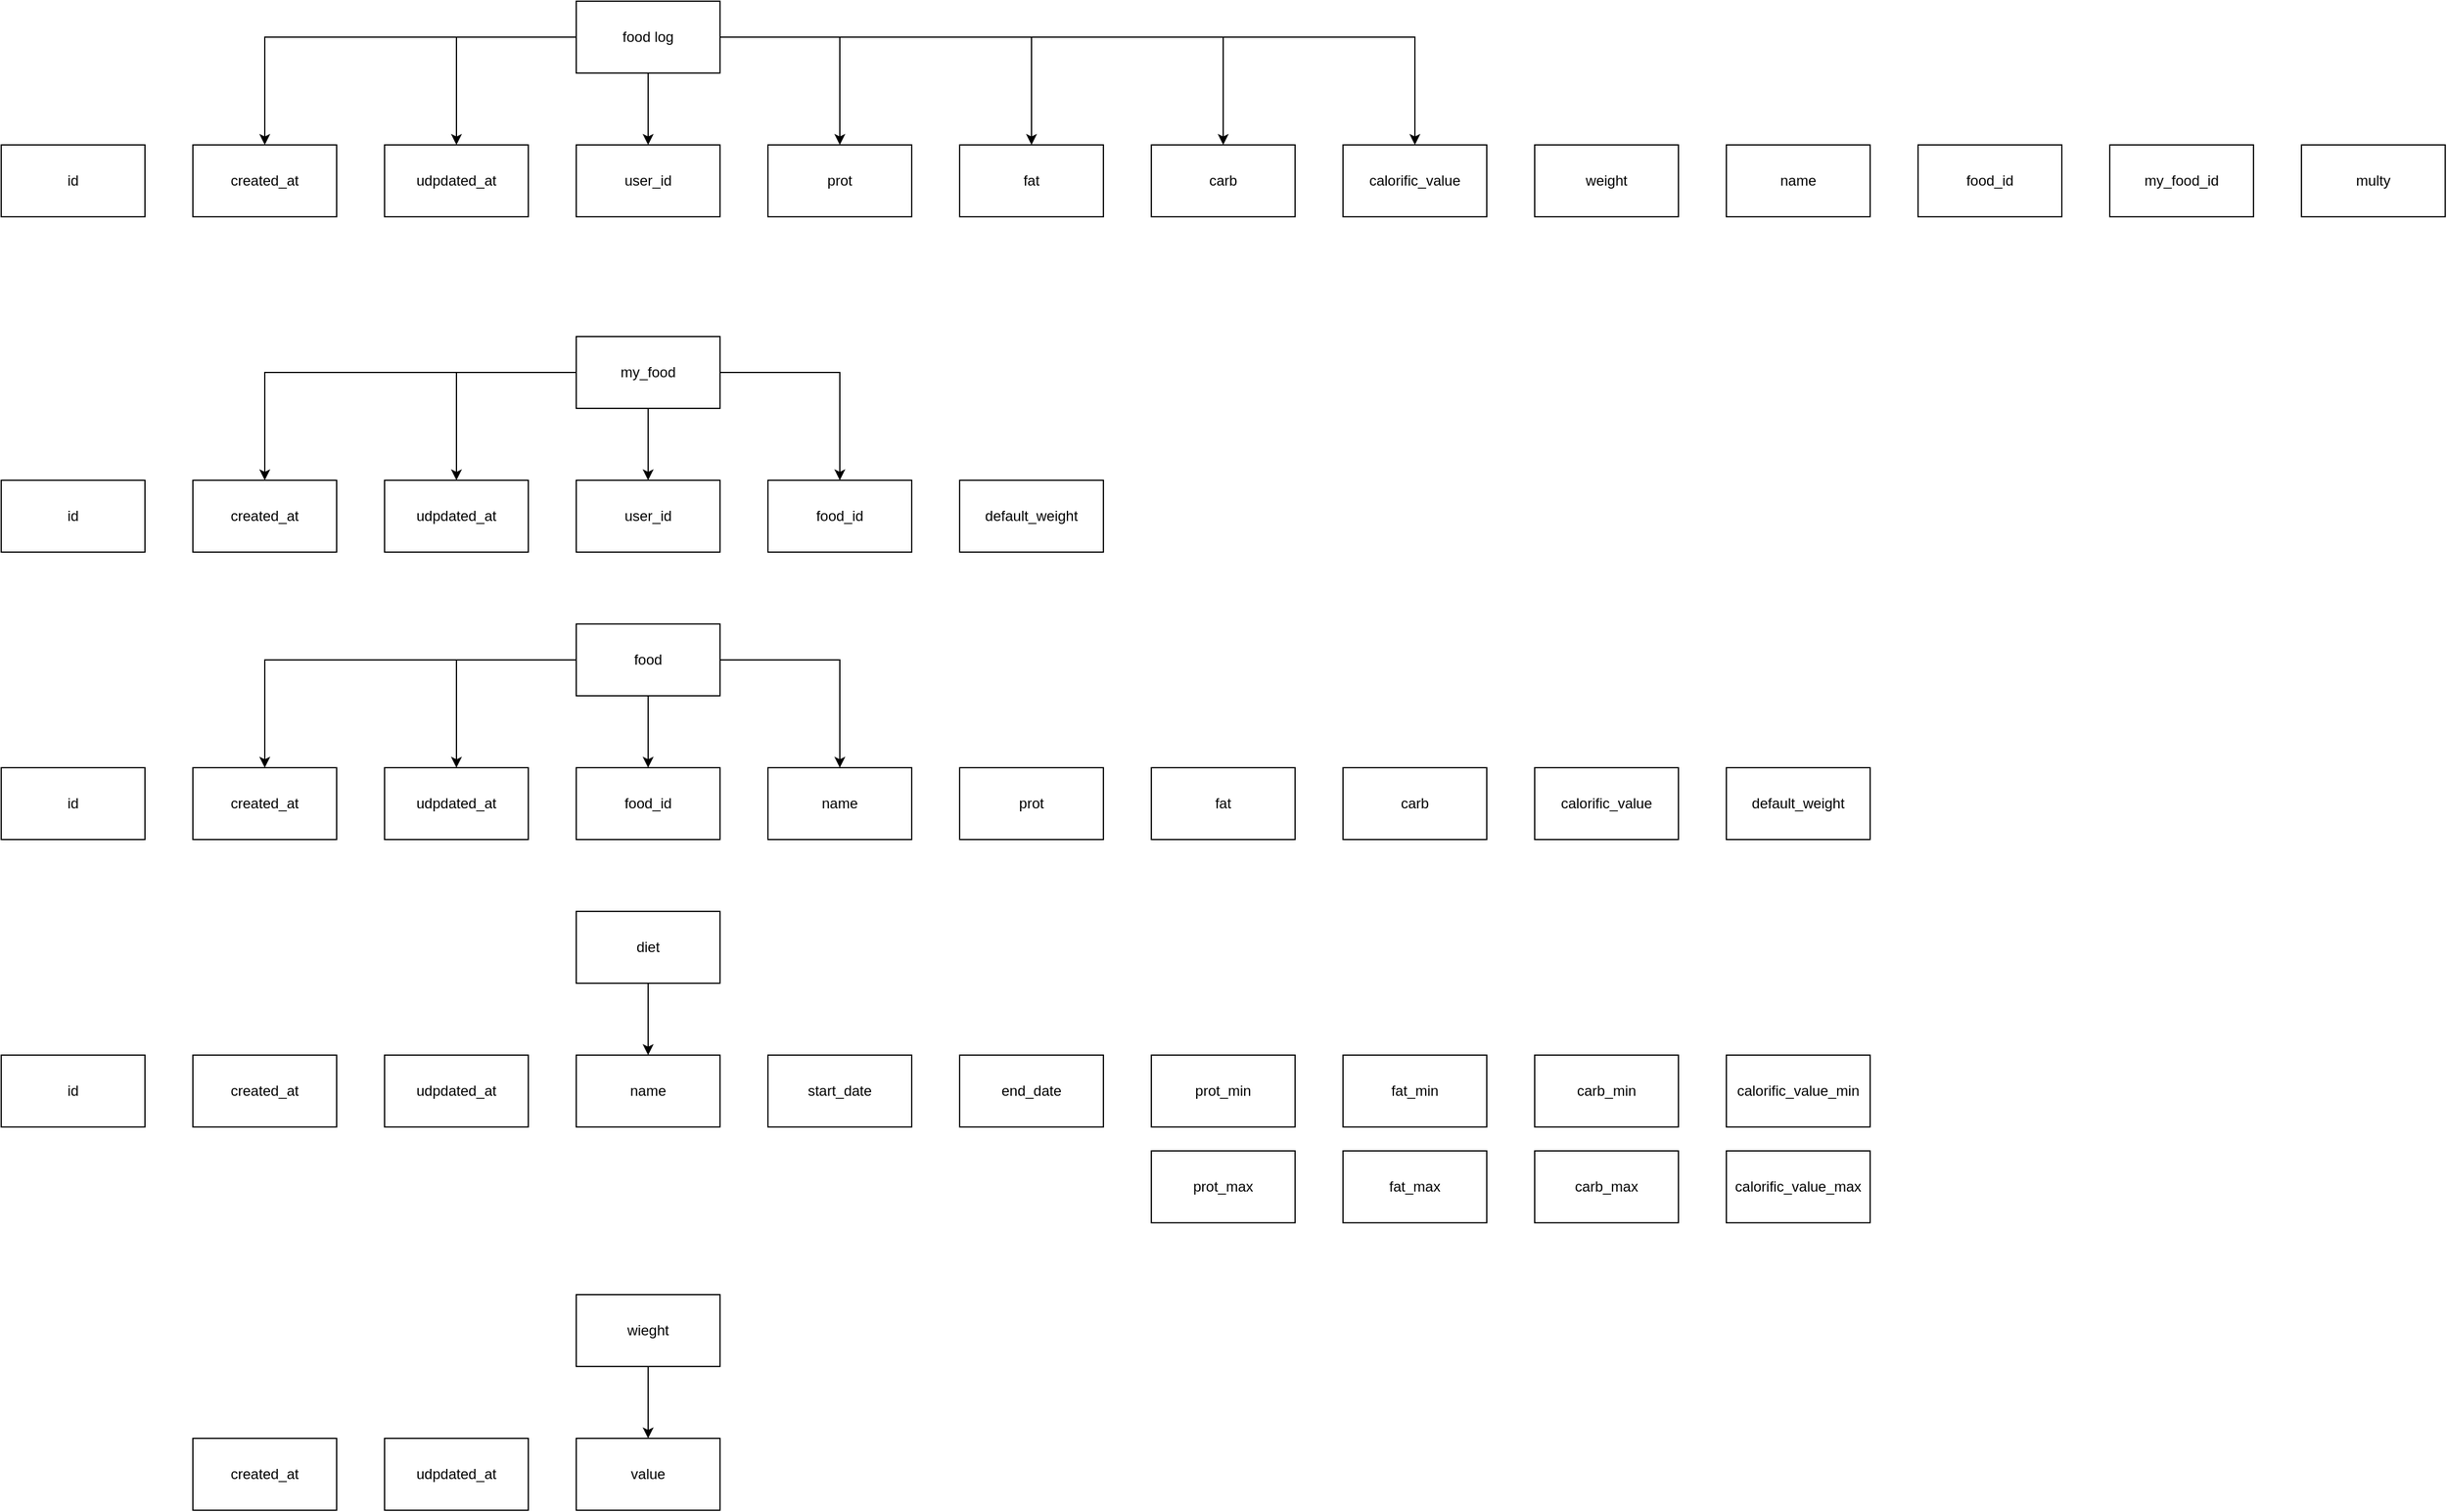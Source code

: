 <mxfile version="26.2.12">
  <diagram name="Страница — 1" id="DNodME65V2v7rrz9sSxk">
    <mxGraphModel dx="2788" dy="931" grid="1" gridSize="10" guides="1" tooltips="1" connect="1" arrows="1" fold="1" page="1" pageScale="1" pageWidth="827" pageHeight="1169" math="0" shadow="0">
      <root>
        <mxCell id="0" />
        <mxCell id="1" parent="0" />
        <mxCell id="kIqishwmATh65YuPElsZ-3" value="" style="edgeStyle=orthogonalEdgeStyle;rounded=0;orthogonalLoop=1;jettySize=auto;html=1;" edge="1" parent="1" source="kIqishwmATh65YuPElsZ-1" target="kIqishwmATh65YuPElsZ-2">
          <mxGeometry relative="1" as="geometry" />
        </mxCell>
        <mxCell id="kIqishwmATh65YuPElsZ-5" value="" style="edgeStyle=orthogonalEdgeStyle;rounded=0;orthogonalLoop=1;jettySize=auto;html=1;" edge="1" parent="1" source="kIqishwmATh65YuPElsZ-1" target="kIqishwmATh65YuPElsZ-4">
          <mxGeometry relative="1" as="geometry" />
        </mxCell>
        <mxCell id="kIqishwmATh65YuPElsZ-7" value="" style="edgeStyle=orthogonalEdgeStyle;rounded=0;orthogonalLoop=1;jettySize=auto;html=1;" edge="1" parent="1" source="kIqishwmATh65YuPElsZ-1" target="kIqishwmATh65YuPElsZ-6">
          <mxGeometry relative="1" as="geometry" />
        </mxCell>
        <mxCell id="kIqishwmATh65YuPElsZ-1" value="food log" style="rounded=0;whiteSpace=wrap;html=1;" vertex="1" parent="1">
          <mxGeometry x="200" y="120" width="120" height="60" as="geometry" />
        </mxCell>
        <mxCell id="kIqishwmATh65YuPElsZ-2" value="created_at" style="rounded=0;whiteSpace=wrap;html=1;" vertex="1" parent="1">
          <mxGeometry x="-120" y="240" width="120" height="60" as="geometry" />
        </mxCell>
        <mxCell id="kIqishwmATh65YuPElsZ-4" value="udpdated_at" style="rounded=0;whiteSpace=wrap;html=1;" vertex="1" parent="1">
          <mxGeometry x="40" y="240" width="120" height="60" as="geometry" />
        </mxCell>
        <mxCell id="kIqishwmATh65YuPElsZ-6" value="user_id" style="rounded=0;whiteSpace=wrap;html=1;" vertex="1" parent="1">
          <mxGeometry x="200" y="240" width="120" height="60" as="geometry" />
        </mxCell>
        <mxCell id="kIqishwmATh65YuPElsZ-8" value="prot" style="rounded=0;whiteSpace=wrap;html=1;" vertex="1" parent="1">
          <mxGeometry x="360" y="240" width="120" height="60" as="geometry" />
        </mxCell>
        <mxCell id="kIqishwmATh65YuPElsZ-9" value="fat" style="rounded=0;whiteSpace=wrap;html=1;" vertex="1" parent="1">
          <mxGeometry x="520" y="240" width="120" height="60" as="geometry" />
        </mxCell>
        <mxCell id="kIqishwmATh65YuPElsZ-10" value="carb" style="rounded=0;whiteSpace=wrap;html=1;" vertex="1" parent="1">
          <mxGeometry x="680" y="240" width="120" height="60" as="geometry" />
        </mxCell>
        <mxCell id="kIqishwmATh65YuPElsZ-11" value="" style="edgeStyle=orthogonalEdgeStyle;rounded=0;orthogonalLoop=1;jettySize=auto;html=1;exitX=1;exitY=0.5;exitDx=0;exitDy=0;entryX=0.5;entryY=0;entryDx=0;entryDy=0;" edge="1" parent="1" source="kIqishwmATh65YuPElsZ-1" target="kIqishwmATh65YuPElsZ-8">
          <mxGeometry relative="1" as="geometry">
            <mxPoint x="270" y="190" as="sourcePoint" />
            <mxPoint x="270" y="250" as="targetPoint" />
          </mxGeometry>
        </mxCell>
        <mxCell id="kIqishwmATh65YuPElsZ-12" value="" style="edgeStyle=orthogonalEdgeStyle;rounded=0;orthogonalLoop=1;jettySize=auto;html=1;exitX=1;exitY=0.5;exitDx=0;exitDy=0;" edge="1" parent="1" source="kIqishwmATh65YuPElsZ-1" target="kIqishwmATh65YuPElsZ-9">
          <mxGeometry relative="1" as="geometry">
            <mxPoint x="330" y="160" as="sourcePoint" />
            <mxPoint x="430" y="250" as="targetPoint" />
          </mxGeometry>
        </mxCell>
        <mxCell id="kIqishwmATh65YuPElsZ-13" value="" style="edgeStyle=orthogonalEdgeStyle;rounded=0;orthogonalLoop=1;jettySize=auto;html=1;exitX=1;exitY=0.5;exitDx=0;exitDy=0;entryX=0.5;entryY=0;entryDx=0;entryDy=0;" edge="1" parent="1" source="kIqishwmATh65YuPElsZ-1" target="kIqishwmATh65YuPElsZ-10">
          <mxGeometry relative="1" as="geometry">
            <mxPoint x="340" y="170" as="sourcePoint" />
            <mxPoint x="440" y="260" as="targetPoint" />
          </mxGeometry>
        </mxCell>
        <mxCell id="kIqishwmATh65YuPElsZ-14" value="calorific_value" style="rounded=0;whiteSpace=wrap;html=1;" vertex="1" parent="1">
          <mxGeometry x="840" y="240" width="120" height="60" as="geometry" />
        </mxCell>
        <mxCell id="kIqishwmATh65YuPElsZ-15" value="" style="edgeStyle=orthogonalEdgeStyle;rounded=0;orthogonalLoop=1;jettySize=auto;html=1;exitX=1;exitY=0.5;exitDx=0;exitDy=0;" edge="1" parent="1" source="kIqishwmATh65YuPElsZ-1" target="kIqishwmATh65YuPElsZ-14">
          <mxGeometry relative="1" as="geometry">
            <mxPoint x="330" y="160" as="sourcePoint" />
            <mxPoint x="750" y="250" as="targetPoint" />
          </mxGeometry>
        </mxCell>
        <mxCell id="kIqishwmATh65YuPElsZ-16" value="weight" style="rounded=0;whiteSpace=wrap;html=1;" vertex="1" parent="1">
          <mxGeometry x="1000" y="240" width="120" height="60" as="geometry" />
        </mxCell>
        <mxCell id="kIqishwmATh65YuPElsZ-17" value="name" style="rounded=0;whiteSpace=wrap;html=1;" vertex="1" parent="1">
          <mxGeometry x="1160" y="240" width="120" height="60" as="geometry" />
        </mxCell>
        <mxCell id="kIqishwmATh65YuPElsZ-18" value="food_id" style="rounded=0;whiteSpace=wrap;html=1;" vertex="1" parent="1">
          <mxGeometry x="1320" y="240" width="120" height="60" as="geometry" />
        </mxCell>
        <mxCell id="kIqishwmATh65YuPElsZ-21" value="" style="edgeStyle=orthogonalEdgeStyle;rounded=0;orthogonalLoop=1;jettySize=auto;html=1;entryX=0.5;entryY=0;entryDx=0;entryDy=0;" edge="1" parent="1" source="kIqishwmATh65YuPElsZ-19" target="kIqishwmATh65YuPElsZ-24">
          <mxGeometry relative="1" as="geometry">
            <mxPoint x="260" y="540" as="targetPoint" />
          </mxGeometry>
        </mxCell>
        <mxCell id="kIqishwmATh65YuPElsZ-34" value="" style="edgeStyle=orthogonalEdgeStyle;rounded=0;orthogonalLoop=1;jettySize=auto;html=1;" edge="1" parent="1" source="kIqishwmATh65YuPElsZ-19" target="kIqishwmATh65YuPElsZ-23">
          <mxGeometry relative="1" as="geometry" />
        </mxCell>
        <mxCell id="kIqishwmATh65YuPElsZ-36" value="" style="edgeStyle=orthogonalEdgeStyle;rounded=0;orthogonalLoop=1;jettySize=auto;html=1;" edge="1" parent="1" source="kIqishwmATh65YuPElsZ-19" target="kIqishwmATh65YuPElsZ-25">
          <mxGeometry relative="1" as="geometry" />
        </mxCell>
        <mxCell id="kIqishwmATh65YuPElsZ-19" value="my_food" style="rounded=0;whiteSpace=wrap;html=1;" vertex="1" parent="1">
          <mxGeometry x="200" y="400" width="120" height="60" as="geometry" />
        </mxCell>
        <mxCell id="kIqishwmATh65YuPElsZ-22" value="created_at" style="rounded=0;whiteSpace=wrap;html=1;" vertex="1" parent="1">
          <mxGeometry x="-120" y="520" width="120" height="60" as="geometry" />
        </mxCell>
        <mxCell id="kIqishwmATh65YuPElsZ-23" value="udpdated_at" style="rounded=0;whiteSpace=wrap;html=1;" vertex="1" parent="1">
          <mxGeometry x="40" y="520" width="120" height="60" as="geometry" />
        </mxCell>
        <mxCell id="kIqishwmATh65YuPElsZ-24" value="user_id" style="rounded=0;whiteSpace=wrap;html=1;" vertex="1" parent="1">
          <mxGeometry x="200" y="520" width="120" height="60" as="geometry" />
        </mxCell>
        <mxCell id="kIqishwmATh65YuPElsZ-25" value="food_id" style="rounded=0;whiteSpace=wrap;html=1;" vertex="1" parent="1">
          <mxGeometry x="360" y="520" width="120" height="60" as="geometry" />
        </mxCell>
        <mxCell id="kIqishwmATh65YuPElsZ-32" value="" style="edgeStyle=orthogonalEdgeStyle;rounded=0;orthogonalLoop=1;jettySize=auto;html=1;" edge="1" parent="1" source="kIqishwmATh65YuPElsZ-26" target="kIqishwmATh65YuPElsZ-30">
          <mxGeometry relative="1" as="geometry" />
        </mxCell>
        <mxCell id="kIqishwmATh65YuPElsZ-37" value="" style="edgeStyle=orthogonalEdgeStyle;rounded=0;orthogonalLoop=1;jettySize=auto;html=1;" edge="1" parent="1" source="kIqishwmATh65YuPElsZ-26" target="kIqishwmATh65YuPElsZ-28">
          <mxGeometry relative="1" as="geometry" />
        </mxCell>
        <mxCell id="kIqishwmATh65YuPElsZ-39" value="" style="edgeStyle=orthogonalEdgeStyle;rounded=0;orthogonalLoop=1;jettySize=auto;html=1;" edge="1" parent="1" source="kIqishwmATh65YuPElsZ-26" target="kIqishwmATh65YuPElsZ-31">
          <mxGeometry relative="1" as="geometry" />
        </mxCell>
        <mxCell id="kIqishwmATh65YuPElsZ-26" value="&lt;div&gt;&lt;span style=&quot;background-color: transparent; color: light-dark(rgb(0, 0, 0), rgb(255, 255, 255));&quot;&gt;food&lt;/span&gt;&lt;/div&gt;" style="rounded=0;whiteSpace=wrap;html=1;" vertex="1" parent="1">
          <mxGeometry x="200" y="640" width="120" height="60" as="geometry" />
        </mxCell>
        <mxCell id="kIqishwmATh65YuPElsZ-27" value="created_at" style="rounded=0;whiteSpace=wrap;html=1;" vertex="1" parent="1">
          <mxGeometry x="-120" y="760" width="120" height="60" as="geometry" />
        </mxCell>
        <mxCell id="kIqishwmATh65YuPElsZ-28" value="udpdated_at" style="rounded=0;whiteSpace=wrap;html=1;" vertex="1" parent="1">
          <mxGeometry x="40" y="760" width="120" height="60" as="geometry" />
        </mxCell>
        <mxCell id="kIqishwmATh65YuPElsZ-30" value="food_id" style="rounded=0;whiteSpace=wrap;html=1;" vertex="1" parent="1">
          <mxGeometry x="200" y="760" width="120" height="60" as="geometry" />
        </mxCell>
        <mxCell id="kIqishwmATh65YuPElsZ-31" value="name" style="rounded=0;whiteSpace=wrap;html=1;" vertex="1" parent="1">
          <mxGeometry x="360" y="760" width="120" height="60" as="geometry" />
        </mxCell>
        <mxCell id="kIqishwmATh65YuPElsZ-35" value="" style="edgeStyle=orthogonalEdgeStyle;rounded=0;orthogonalLoop=1;jettySize=auto;html=1;entryX=0.5;entryY=0;entryDx=0;entryDy=0;exitX=0;exitY=0.5;exitDx=0;exitDy=0;" edge="1" parent="1" source="kIqishwmATh65YuPElsZ-19" target="kIqishwmATh65YuPElsZ-22">
          <mxGeometry relative="1" as="geometry">
            <mxPoint x="210" y="440" as="sourcePoint" />
            <mxPoint x="110" y="530" as="targetPoint" />
          </mxGeometry>
        </mxCell>
        <mxCell id="kIqishwmATh65YuPElsZ-38" value="" style="endArrow=classic;html=1;rounded=0;exitX=0;exitY=0.5;exitDx=0;exitDy=0;entryX=0.5;entryY=0;entryDx=0;entryDy=0;edgeStyle=orthogonalEdgeStyle;" edge="1" parent="1" source="kIqishwmATh65YuPElsZ-26" target="kIqishwmATh65YuPElsZ-27">
          <mxGeometry width="50" height="50" relative="1" as="geometry">
            <mxPoint x="540" y="540" as="sourcePoint" />
            <mxPoint x="590" y="490" as="targetPoint" />
          </mxGeometry>
        </mxCell>
        <mxCell id="kIqishwmATh65YuPElsZ-42" value="" style="edgeStyle=orthogonalEdgeStyle;rounded=0;orthogonalLoop=1;jettySize=auto;html=1;" edge="1" parent="1" source="kIqishwmATh65YuPElsZ-40" target="kIqishwmATh65YuPElsZ-41">
          <mxGeometry relative="1" as="geometry" />
        </mxCell>
        <mxCell id="kIqishwmATh65YuPElsZ-40" value="wieght" style="rounded=0;whiteSpace=wrap;html=1;" vertex="1" parent="1">
          <mxGeometry x="200" y="1200" width="120" height="60" as="geometry" />
        </mxCell>
        <mxCell id="kIqishwmATh65YuPElsZ-41" value="value" style="rounded=0;whiteSpace=wrap;html=1;" vertex="1" parent="1">
          <mxGeometry x="200" y="1320" width="120" height="60" as="geometry" />
        </mxCell>
        <mxCell id="kIqishwmATh65YuPElsZ-43" value="created_at" style="rounded=0;whiteSpace=wrap;html=1;" vertex="1" parent="1">
          <mxGeometry x="-120" y="1320" width="120" height="60" as="geometry" />
        </mxCell>
        <mxCell id="kIqishwmATh65YuPElsZ-44" value="udpdated_at" style="rounded=0;whiteSpace=wrap;html=1;" vertex="1" parent="1">
          <mxGeometry x="40" y="1320" width="120" height="60" as="geometry" />
        </mxCell>
        <mxCell id="kIqishwmATh65YuPElsZ-47" value="" style="edgeStyle=orthogonalEdgeStyle;rounded=0;orthogonalLoop=1;jettySize=auto;html=1;" edge="1" parent="1" source="kIqishwmATh65YuPElsZ-45" target="kIqishwmATh65YuPElsZ-46">
          <mxGeometry relative="1" as="geometry" />
        </mxCell>
        <mxCell id="kIqishwmATh65YuPElsZ-45" value="diet" style="rounded=0;whiteSpace=wrap;html=1;" vertex="1" parent="1">
          <mxGeometry x="200" y="880" width="120" height="60" as="geometry" />
        </mxCell>
        <mxCell id="kIqishwmATh65YuPElsZ-46" value="name" style="rounded=0;whiteSpace=wrap;html=1;" vertex="1" parent="1">
          <mxGeometry x="200" y="1000" width="120" height="60" as="geometry" />
        </mxCell>
        <mxCell id="kIqishwmATh65YuPElsZ-48" value="created_at" style="rounded=0;whiteSpace=wrap;html=1;" vertex="1" parent="1">
          <mxGeometry x="-120" y="1000" width="120" height="60" as="geometry" />
        </mxCell>
        <mxCell id="kIqishwmATh65YuPElsZ-49" value="udpdated_at" style="rounded=0;whiteSpace=wrap;html=1;" vertex="1" parent="1">
          <mxGeometry x="40" y="1000" width="120" height="60" as="geometry" />
        </mxCell>
        <mxCell id="kIqishwmATh65YuPElsZ-50" value="start_date" style="rounded=0;whiteSpace=wrap;html=1;" vertex="1" parent="1">
          <mxGeometry x="360" y="1000" width="120" height="60" as="geometry" />
        </mxCell>
        <mxCell id="kIqishwmATh65YuPElsZ-51" value="end_date" style="rounded=0;whiteSpace=wrap;html=1;" vertex="1" parent="1">
          <mxGeometry x="520" y="1000" width="120" height="60" as="geometry" />
        </mxCell>
        <mxCell id="kIqishwmATh65YuPElsZ-52" value="prot_min" style="rounded=0;whiteSpace=wrap;html=1;" vertex="1" parent="1">
          <mxGeometry x="680" y="1000" width="120" height="60" as="geometry" />
        </mxCell>
        <mxCell id="kIqishwmATh65YuPElsZ-53" value="fat_min" style="rounded=0;whiteSpace=wrap;html=1;" vertex="1" parent="1">
          <mxGeometry x="840" y="1000" width="120" height="60" as="geometry" />
        </mxCell>
        <mxCell id="kIqishwmATh65YuPElsZ-54" value="carb_min" style="rounded=0;whiteSpace=wrap;html=1;" vertex="1" parent="1">
          <mxGeometry x="1000" y="1000" width="120" height="60" as="geometry" />
        </mxCell>
        <mxCell id="kIqishwmATh65YuPElsZ-55" value="calorific_value_min" style="rounded=0;whiteSpace=wrap;html=1;" vertex="1" parent="1">
          <mxGeometry x="1160" y="1000" width="120" height="60" as="geometry" />
        </mxCell>
        <mxCell id="kIqishwmATh65YuPElsZ-56" value="prot_max" style="rounded=0;whiteSpace=wrap;html=1;" vertex="1" parent="1">
          <mxGeometry x="680" y="1080" width="120" height="60" as="geometry" />
        </mxCell>
        <mxCell id="kIqishwmATh65YuPElsZ-58" value="fat_max" style="rounded=0;whiteSpace=wrap;html=1;" vertex="1" parent="1">
          <mxGeometry x="840" y="1080" width="120" height="60" as="geometry" />
        </mxCell>
        <mxCell id="kIqishwmATh65YuPElsZ-59" value="carb_max" style="rounded=0;whiteSpace=wrap;html=1;" vertex="1" parent="1">
          <mxGeometry x="1000" y="1080" width="120" height="60" as="geometry" />
        </mxCell>
        <mxCell id="kIqishwmATh65YuPElsZ-60" value="calorific_value_max" style="rounded=0;whiteSpace=wrap;html=1;" vertex="1" parent="1">
          <mxGeometry x="1160" y="1080" width="120" height="60" as="geometry" />
        </mxCell>
        <mxCell id="kIqishwmATh65YuPElsZ-62" value="multy" style="rounded=0;whiteSpace=wrap;html=1;" vertex="1" parent="1">
          <mxGeometry x="1640" y="240" width="120" height="60" as="geometry" />
        </mxCell>
        <mxCell id="kIqishwmATh65YuPElsZ-63" value="prot" style="rounded=0;whiteSpace=wrap;html=1;" vertex="1" parent="1">
          <mxGeometry x="520" y="760" width="120" height="60" as="geometry" />
        </mxCell>
        <mxCell id="kIqishwmATh65YuPElsZ-64" value="fat" style="rounded=0;whiteSpace=wrap;html=1;" vertex="1" parent="1">
          <mxGeometry x="680" y="760" width="120" height="60" as="geometry" />
        </mxCell>
        <mxCell id="kIqishwmATh65YuPElsZ-65" value="carb" style="rounded=0;whiteSpace=wrap;html=1;" vertex="1" parent="1">
          <mxGeometry x="840" y="760" width="120" height="60" as="geometry" />
        </mxCell>
        <mxCell id="kIqishwmATh65YuPElsZ-66" value="calorific_value" style="rounded=0;whiteSpace=wrap;html=1;" vertex="1" parent="1">
          <mxGeometry x="1000" y="760" width="120" height="60" as="geometry" />
        </mxCell>
        <mxCell id="kIqishwmATh65YuPElsZ-67" value="default_weight" style="rounded=0;whiteSpace=wrap;html=1;" vertex="1" parent="1">
          <mxGeometry x="1160" y="760" width="120" height="60" as="geometry" />
        </mxCell>
        <mxCell id="kIqishwmATh65YuPElsZ-68" value="default_weight" style="rounded=0;whiteSpace=wrap;html=1;" vertex="1" parent="1">
          <mxGeometry x="520" y="520" width="120" height="60" as="geometry" />
        </mxCell>
        <mxCell id="kIqishwmATh65YuPElsZ-69" value="id" style="rounded=0;whiteSpace=wrap;html=1;" vertex="1" parent="1">
          <mxGeometry x="-280" y="240" width="120" height="60" as="geometry" />
        </mxCell>
        <mxCell id="kIqishwmATh65YuPElsZ-70" value="id" style="rounded=0;whiteSpace=wrap;html=1;" vertex="1" parent="1">
          <mxGeometry x="-280" y="520" width="120" height="60" as="geometry" />
        </mxCell>
        <mxCell id="kIqishwmATh65YuPElsZ-71" value="id" style="rounded=0;whiteSpace=wrap;html=1;" vertex="1" parent="1">
          <mxGeometry x="-280" y="760" width="120" height="60" as="geometry" />
        </mxCell>
        <mxCell id="kIqishwmATh65YuPElsZ-72" value="my_food_id" style="rounded=0;whiteSpace=wrap;html=1;" vertex="1" parent="1">
          <mxGeometry x="1480" y="240" width="120" height="60" as="geometry" />
        </mxCell>
        <mxCell id="kIqishwmATh65YuPElsZ-73" value="id" style="rounded=0;whiteSpace=wrap;html=1;" vertex="1" parent="1">
          <mxGeometry x="-280" y="1000" width="120" height="60" as="geometry" />
        </mxCell>
      </root>
    </mxGraphModel>
  </diagram>
</mxfile>

